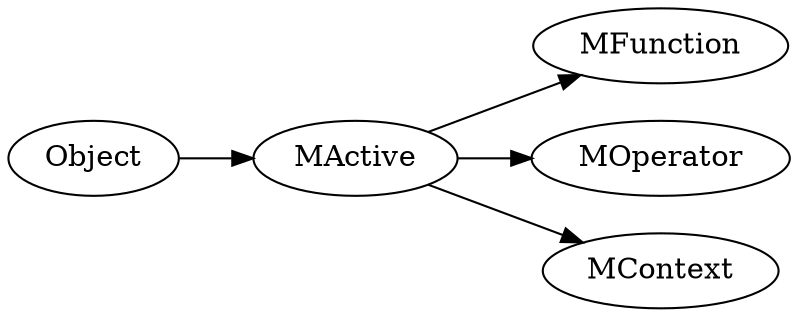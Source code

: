 digraph G {

rankdir = LR;
    
Object -> MActive -> MFunction;
MActive -> MOperator;
MActive -> MContext;

}

digraph G {

rankdir = LR;
    
Object -> MContainer -> MStack;
MContainer -> MVector;
MContainer -> MMap;
MContainer -> MQueue;

}


digraph {
    rankdir=LR;
domain [label="domain\nmodel"];
target [label="target\nlanguage"];
domain -> target [label="model compilation\n(translation)"];
}


